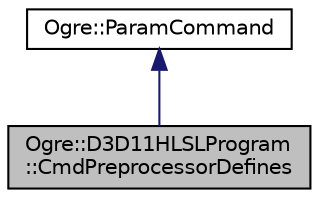 digraph "Ogre::D3D11HLSLProgram::CmdPreprocessorDefines"
{
  bgcolor="transparent";
  edge [fontname="Helvetica",fontsize="10",labelfontname="Helvetica",labelfontsize="10"];
  node [fontname="Helvetica",fontsize="10",shape=record];
  Node0 [label="Ogre::D3D11HLSLProgram\l::CmdPreprocessorDefines",height=0.2,width=0.4,color="black", fillcolor="grey75", style="filled", fontcolor="black"];
  Node1 -> Node0 [dir="back",color="midnightblue",fontsize="10",style="solid",fontname="Helvetica"];
  Node1 [label="Ogre::ParamCommand",height=0.2,width=0.4,color="black",URL="$class_ogre_1_1_param_command.html",tooltip="Abstract class which is command object which gets/sets parameters. "];
}
